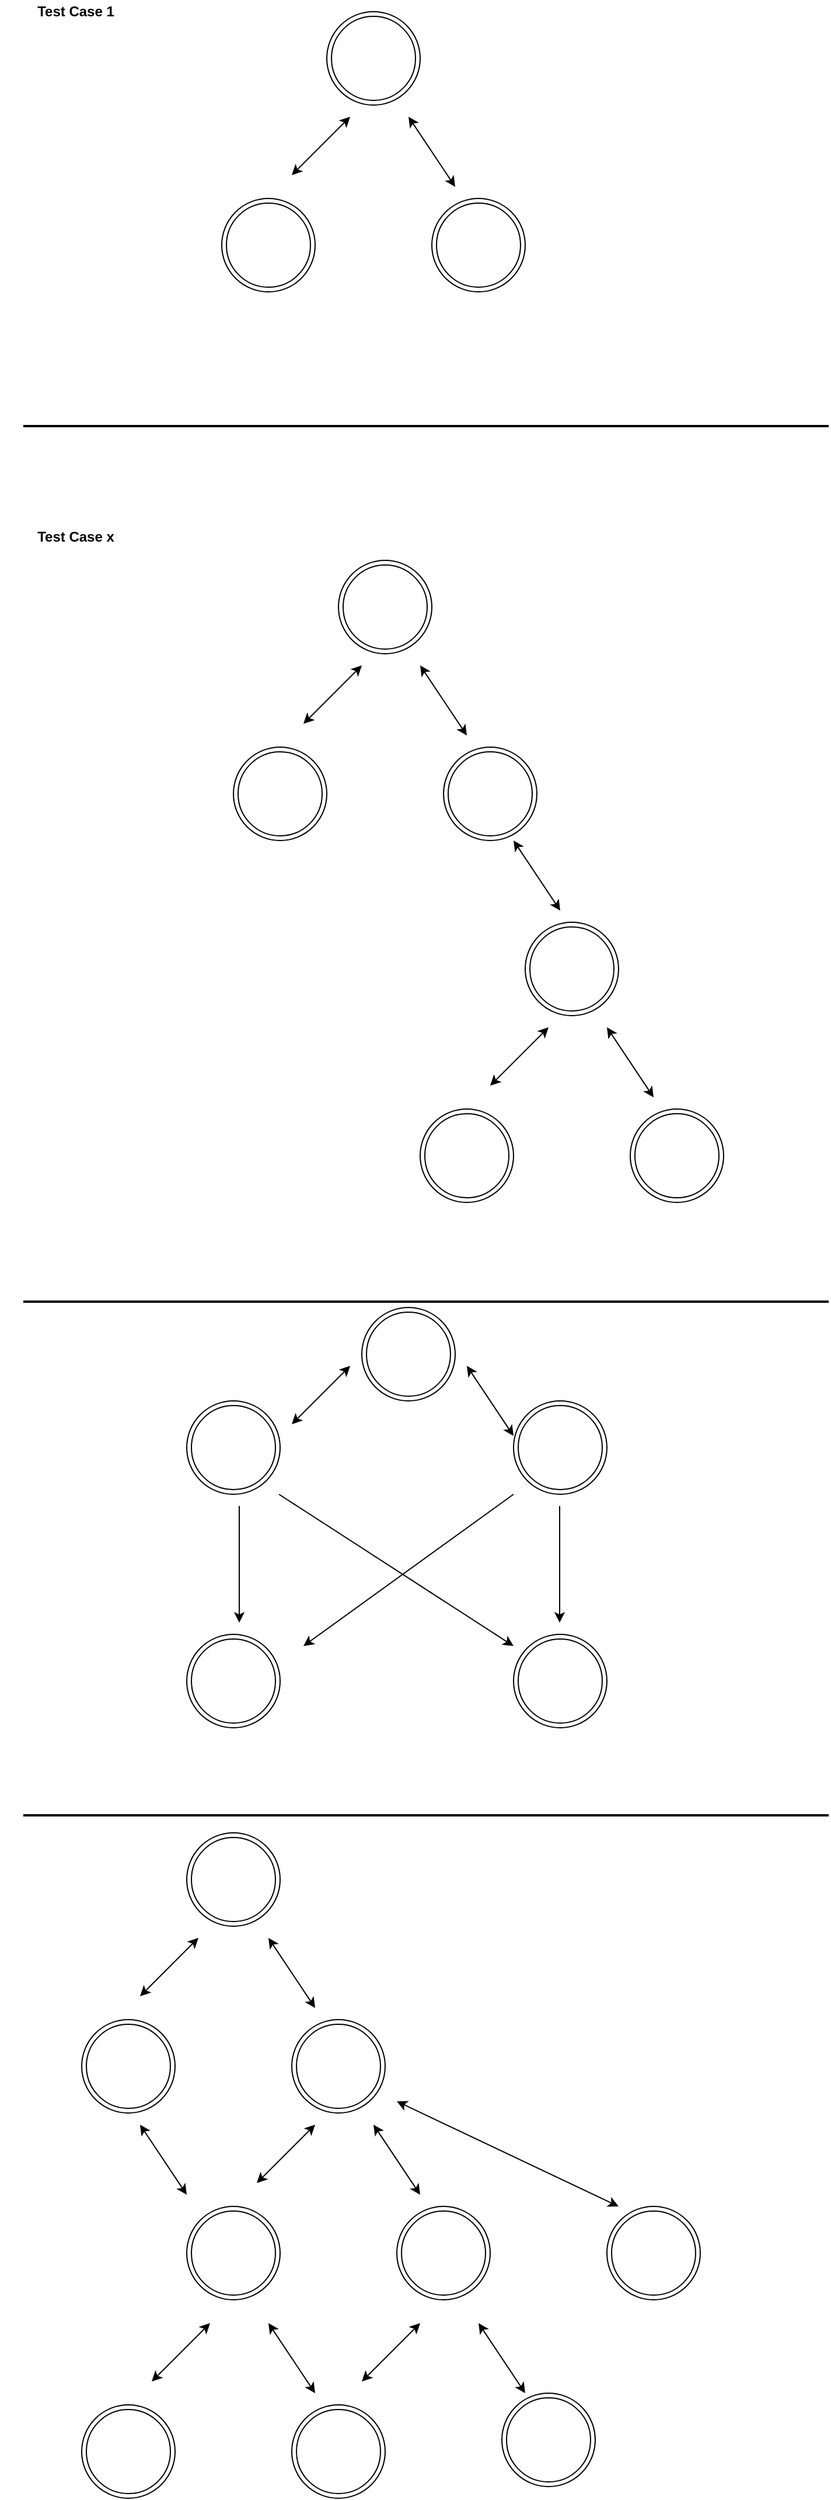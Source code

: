 <mxfile version="13.8.0" type="github">
  <diagram id="w1ny_MxWfaMJ6_-nbaYE" name="Page-1">
    <mxGraphModel dx="1185" dy="727" grid="1" gridSize="10" guides="1" tooltips="1" connect="1" arrows="1" fold="1" page="1" pageScale="1" pageWidth="850" pageHeight="1100" math="0" shadow="0">
      <root>
        <mxCell id="0" />
        <mxCell id="1" parent="0" />
        <mxCell id="W796ZTXqH1rDsX-mog_A-2" value="" style="ellipse;shape=doubleEllipse;whiteSpace=wrap;html=1;aspect=fixed;" parent="1" vertex="1">
          <mxGeometry x="360" y="50" width="80" height="80" as="geometry" />
        </mxCell>
        <mxCell id="W796ZTXqH1rDsX-mog_A-3" value="" style="ellipse;shape=doubleEllipse;whiteSpace=wrap;html=1;aspect=fixed;" parent="1" vertex="1">
          <mxGeometry x="270" y="210" width="80" height="80" as="geometry" />
        </mxCell>
        <mxCell id="W796ZTXqH1rDsX-mog_A-4" value="" style="ellipse;shape=doubleEllipse;whiteSpace=wrap;html=1;aspect=fixed;" parent="1" vertex="1">
          <mxGeometry x="450" y="210" width="80" height="80" as="geometry" />
        </mxCell>
        <mxCell id="W796ZTXqH1rDsX-mog_A-5" value="" style="endArrow=classic;startArrow=classic;html=1;" parent="1" edge="1">
          <mxGeometry width="50" height="50" relative="1" as="geometry">
            <mxPoint x="330" y="190" as="sourcePoint" />
            <mxPoint x="380" y="140" as="targetPoint" />
          </mxGeometry>
        </mxCell>
        <mxCell id="W796ZTXqH1rDsX-mog_A-7" value="" style="endArrow=classic;startArrow=classic;html=1;" parent="1" edge="1">
          <mxGeometry width="50" height="50" relative="1" as="geometry">
            <mxPoint x="470" y="200" as="sourcePoint" />
            <mxPoint x="430" y="140" as="targetPoint" />
          </mxGeometry>
        </mxCell>
        <mxCell id="W796ZTXqH1rDsX-mog_A-8" value="" style="ellipse;shape=doubleEllipse;whiteSpace=wrap;html=1;aspect=fixed;" parent="1" vertex="1">
          <mxGeometry x="370" y="520" width="80" height="80" as="geometry" />
        </mxCell>
        <mxCell id="W796ZTXqH1rDsX-mog_A-9" value="" style="ellipse;shape=doubleEllipse;whiteSpace=wrap;html=1;aspect=fixed;" parent="1" vertex="1">
          <mxGeometry x="280" y="680" width="80" height="80" as="geometry" />
        </mxCell>
        <mxCell id="W796ZTXqH1rDsX-mog_A-10" value="" style="ellipse;shape=doubleEllipse;whiteSpace=wrap;html=1;aspect=fixed;" parent="1" vertex="1">
          <mxGeometry x="460" y="680" width="80" height="80" as="geometry" />
        </mxCell>
        <mxCell id="W796ZTXqH1rDsX-mog_A-11" value="" style="endArrow=classic;startArrow=classic;html=1;" parent="1" edge="1">
          <mxGeometry width="50" height="50" relative="1" as="geometry">
            <mxPoint x="340" y="660" as="sourcePoint" />
            <mxPoint x="390" y="610" as="targetPoint" />
          </mxGeometry>
        </mxCell>
        <mxCell id="W796ZTXqH1rDsX-mog_A-12" value="" style="endArrow=classic;startArrow=classic;html=1;" parent="1" edge="1">
          <mxGeometry width="50" height="50" relative="1" as="geometry">
            <mxPoint x="480" y="670" as="sourcePoint" />
            <mxPoint x="440" y="610" as="targetPoint" />
          </mxGeometry>
        </mxCell>
        <mxCell id="W796ZTXqH1rDsX-mog_A-13" value="" style="ellipse;shape=doubleEllipse;whiteSpace=wrap;html=1;aspect=fixed;" parent="1" vertex="1">
          <mxGeometry x="530" y="830" width="80" height="80" as="geometry" />
        </mxCell>
        <mxCell id="W796ZTXqH1rDsX-mog_A-14" value="" style="ellipse;shape=doubleEllipse;whiteSpace=wrap;html=1;aspect=fixed;" parent="1" vertex="1">
          <mxGeometry x="440" y="990" width="80" height="80" as="geometry" />
        </mxCell>
        <mxCell id="W796ZTXqH1rDsX-mog_A-15" value="" style="ellipse;shape=doubleEllipse;whiteSpace=wrap;html=1;aspect=fixed;" parent="1" vertex="1">
          <mxGeometry x="620" y="990" width="80" height="80" as="geometry" />
        </mxCell>
        <mxCell id="W796ZTXqH1rDsX-mog_A-16" value="" style="endArrow=classic;startArrow=classic;html=1;" parent="1" edge="1">
          <mxGeometry width="50" height="50" relative="1" as="geometry">
            <mxPoint x="500" y="970" as="sourcePoint" />
            <mxPoint x="550" y="920" as="targetPoint" />
          </mxGeometry>
        </mxCell>
        <mxCell id="W796ZTXqH1rDsX-mog_A-17" value="" style="endArrow=classic;startArrow=classic;html=1;" parent="1" edge="1">
          <mxGeometry width="50" height="50" relative="1" as="geometry">
            <mxPoint x="640" y="980" as="sourcePoint" />
            <mxPoint x="600" y="920" as="targetPoint" />
          </mxGeometry>
        </mxCell>
        <mxCell id="W796ZTXqH1rDsX-mog_A-30" value="" style="endArrow=classic;startArrow=classic;html=1;" parent="1" edge="1">
          <mxGeometry width="50" height="50" relative="1" as="geometry">
            <mxPoint x="560" y="820" as="sourcePoint" />
            <mxPoint x="520" y="760" as="targetPoint" />
          </mxGeometry>
        </mxCell>
        <mxCell id="ae2Zw4WDexVPtWZfdsvK-1" value="" style="line;strokeWidth=2;html=1;" parent="1" vertex="1">
          <mxGeometry x="100" y="400" width="690" height="10" as="geometry" />
        </mxCell>
        <mxCell id="ae2Zw4WDexVPtWZfdsvK-2" value="" style="ellipse;shape=doubleEllipse;whiteSpace=wrap;html=1;aspect=fixed;" parent="1" vertex="1">
          <mxGeometry x="330" y="1770" width="80" height="80" as="geometry" />
        </mxCell>
        <mxCell id="ae2Zw4WDexVPtWZfdsvK-3" value="" style="ellipse;shape=doubleEllipse;whiteSpace=wrap;html=1;aspect=fixed;" parent="1" vertex="1">
          <mxGeometry x="240" y="1930" width="80" height="80" as="geometry" />
        </mxCell>
        <mxCell id="ae2Zw4WDexVPtWZfdsvK-4" value="" style="ellipse;shape=doubleEllipse;whiteSpace=wrap;html=1;aspect=fixed;" parent="1" vertex="1">
          <mxGeometry x="420" y="1930" width="80" height="80" as="geometry" />
        </mxCell>
        <mxCell id="ae2Zw4WDexVPtWZfdsvK-5" value="" style="endArrow=classic;startArrow=classic;html=1;" parent="1" edge="1">
          <mxGeometry width="50" height="50" relative="1" as="geometry">
            <mxPoint x="300" y="1910" as="sourcePoint" />
            <mxPoint x="350" y="1860" as="targetPoint" />
          </mxGeometry>
        </mxCell>
        <mxCell id="ae2Zw4WDexVPtWZfdsvK-6" value="" style="endArrow=classic;startArrow=classic;html=1;" parent="1" edge="1">
          <mxGeometry width="50" height="50" relative="1" as="geometry">
            <mxPoint x="440" y="1920" as="sourcePoint" />
            <mxPoint x="400" y="1860" as="targetPoint" />
          </mxGeometry>
        </mxCell>
        <mxCell id="ae2Zw4WDexVPtWZfdsvK-13" value="" style="line;strokeWidth=2;html=1;" parent="1" vertex="1">
          <mxGeometry x="100" y="1150" width="690" height="10" as="geometry" />
        </mxCell>
        <mxCell id="ae2Zw4WDexVPtWZfdsvK-15" value="" style="ellipse;shape=doubleEllipse;whiteSpace=wrap;html=1;aspect=fixed;" parent="1" vertex="1">
          <mxGeometry x="600" y="1930" width="80" height="80" as="geometry" />
        </mxCell>
        <mxCell id="ae2Zw4WDexVPtWZfdsvK-16" value="" style="endArrow=classic;startArrow=classic;html=1;" parent="1" edge="1">
          <mxGeometry width="50" height="50" relative="1" as="geometry">
            <mxPoint x="610" y="1930" as="sourcePoint" />
            <mxPoint x="420" y="1840" as="targetPoint" />
          </mxGeometry>
        </mxCell>
        <mxCell id="ae2Zw4WDexVPtWZfdsvK-18" value="" style="ellipse;shape=doubleEllipse;whiteSpace=wrap;html=1;aspect=fixed;" parent="1" vertex="1">
          <mxGeometry x="150" y="2100" width="80" height="80" as="geometry" />
        </mxCell>
        <mxCell id="ae2Zw4WDexVPtWZfdsvK-19" value="" style="ellipse;shape=doubleEllipse;whiteSpace=wrap;html=1;aspect=fixed;" parent="1" vertex="1">
          <mxGeometry x="330" y="2100" width="80" height="80" as="geometry" />
        </mxCell>
        <mxCell id="ae2Zw4WDexVPtWZfdsvK-20" value="" style="endArrow=classic;startArrow=classic;html=1;" parent="1" edge="1">
          <mxGeometry width="50" height="50" relative="1" as="geometry">
            <mxPoint x="210" y="2080" as="sourcePoint" />
            <mxPoint x="260" y="2030" as="targetPoint" />
          </mxGeometry>
        </mxCell>
        <mxCell id="ae2Zw4WDexVPtWZfdsvK-21" value="" style="endArrow=classic;startArrow=classic;html=1;" parent="1" edge="1">
          <mxGeometry width="50" height="50" relative="1" as="geometry">
            <mxPoint x="350" y="2090" as="sourcePoint" />
            <mxPoint x="310" y="2030" as="targetPoint" />
          </mxGeometry>
        </mxCell>
        <mxCell id="ae2Zw4WDexVPtWZfdsvK-22" value="" style="ellipse;shape=doubleEllipse;whiteSpace=wrap;html=1;aspect=fixed;" parent="1" vertex="1">
          <mxGeometry x="150" y="1770" width="80" height="80" as="geometry" />
        </mxCell>
        <mxCell id="ae2Zw4WDexVPtWZfdsvK-23" value="" style="endArrow=classic;startArrow=classic;html=1;" parent="1" edge="1">
          <mxGeometry width="50" height="50" relative="1" as="geometry">
            <mxPoint x="240" y="1920" as="sourcePoint" />
            <mxPoint x="200" y="1860" as="targetPoint" />
          </mxGeometry>
        </mxCell>
        <mxCell id="ae2Zw4WDexVPtWZfdsvK-24" value="" style="endArrow=classic;startArrow=classic;html=1;" parent="1" edge="1">
          <mxGeometry width="50" height="50" relative="1" as="geometry">
            <mxPoint x="390" y="2080" as="sourcePoint" />
            <mxPoint x="440" y="2030" as="targetPoint" />
          </mxGeometry>
        </mxCell>
        <mxCell id="ae2Zw4WDexVPtWZfdsvK-25" value="" style="ellipse;shape=doubleEllipse;whiteSpace=wrap;html=1;aspect=fixed;" parent="1" vertex="1">
          <mxGeometry x="510" y="2090" width="80" height="80" as="geometry" />
        </mxCell>
        <mxCell id="ae2Zw4WDexVPtWZfdsvK-26" value="" style="endArrow=classic;startArrow=classic;html=1;" parent="1" edge="1">
          <mxGeometry width="50" height="50" relative="1" as="geometry">
            <mxPoint x="530" y="2090" as="sourcePoint" />
            <mxPoint x="490" y="2030" as="targetPoint" />
          </mxGeometry>
        </mxCell>
        <mxCell id="ae2Zw4WDexVPtWZfdsvK-27" value="" style="ellipse;shape=doubleEllipse;whiteSpace=wrap;html=1;aspect=fixed;" parent="1" vertex="1">
          <mxGeometry x="240" y="1610" width="80" height="80" as="geometry" />
        </mxCell>
        <mxCell id="ae2Zw4WDexVPtWZfdsvK-28" value="" style="endArrow=classic;startArrow=classic;html=1;" parent="1" edge="1">
          <mxGeometry width="50" height="50" relative="1" as="geometry">
            <mxPoint x="350" y="1760" as="sourcePoint" />
            <mxPoint x="310" y="1700" as="targetPoint" />
          </mxGeometry>
        </mxCell>
        <mxCell id="ae2Zw4WDexVPtWZfdsvK-29" value="" style="endArrow=classic;startArrow=classic;html=1;" parent="1" edge="1">
          <mxGeometry width="50" height="50" relative="1" as="geometry">
            <mxPoint x="200" y="1750" as="sourcePoint" />
            <mxPoint x="250" y="1700" as="targetPoint" />
          </mxGeometry>
        </mxCell>
        <mxCell id="VIkWqTV3cELKUxBFwsuI-2" value="" style="ellipse;shape=doubleEllipse;whiteSpace=wrap;html=1;aspect=fixed;" parent="1" vertex="1">
          <mxGeometry x="240" y="1440" width="80" height="80" as="geometry" />
        </mxCell>
        <mxCell id="VIkWqTV3cELKUxBFwsuI-3" value="" style="ellipse;shape=doubleEllipse;whiteSpace=wrap;html=1;aspect=fixed;" parent="1" vertex="1">
          <mxGeometry x="240" y="1240" width="80" height="80" as="geometry" />
        </mxCell>
        <mxCell id="VIkWqTV3cELKUxBFwsuI-5" value="" style="ellipse;shape=doubleEllipse;whiteSpace=wrap;html=1;aspect=fixed;" parent="1" vertex="1">
          <mxGeometry x="520" y="1440" width="80" height="80" as="geometry" />
        </mxCell>
        <mxCell id="VIkWqTV3cELKUxBFwsuI-6" value="" style="ellipse;shape=doubleEllipse;whiteSpace=wrap;html=1;aspect=fixed;" parent="1" vertex="1">
          <mxGeometry x="520" y="1240" width="80" height="80" as="geometry" />
        </mxCell>
        <mxCell id="VIkWqTV3cELKUxBFwsuI-10" value="" style="endArrow=classic;html=1;" parent="1" edge="1">
          <mxGeometry width="50" height="50" relative="1" as="geometry">
            <mxPoint x="285" y="1330" as="sourcePoint" />
            <mxPoint x="285" y="1430" as="targetPoint" />
          </mxGeometry>
        </mxCell>
        <mxCell id="VIkWqTV3cELKUxBFwsuI-11" value="" style="endArrow=classic;html=1;" parent="1" edge="1">
          <mxGeometry width="50" height="50" relative="1" as="geometry">
            <mxPoint x="319" y="1320" as="sourcePoint" />
            <mxPoint x="520" y="1450" as="targetPoint" />
          </mxGeometry>
        </mxCell>
        <mxCell id="VIkWqTV3cELKUxBFwsuI-12" value="" style="endArrow=classic;html=1;" parent="1" edge="1">
          <mxGeometry width="50" height="50" relative="1" as="geometry">
            <mxPoint x="520" y="1320" as="sourcePoint" />
            <mxPoint x="340" y="1450" as="targetPoint" />
          </mxGeometry>
        </mxCell>
        <mxCell id="VIkWqTV3cELKUxBFwsuI-13" value="" style="endArrow=classic;html=1;" parent="1" edge="1">
          <mxGeometry width="50" height="50" relative="1" as="geometry">
            <mxPoint x="559.5" y="1330" as="sourcePoint" />
            <mxPoint x="559.5" y="1430" as="targetPoint" />
          </mxGeometry>
        </mxCell>
        <mxCell id="VIkWqTV3cELKUxBFwsuI-14" value="" style="line;strokeWidth=2;html=1;" parent="1" vertex="1">
          <mxGeometry x="100" y="1590" width="690" height="10" as="geometry" />
        </mxCell>
        <mxCell id="TsMirJgqwP6mqNRy0Kv4-1" value="" style="ellipse;shape=doubleEllipse;whiteSpace=wrap;html=1;aspect=fixed;" vertex="1" parent="1">
          <mxGeometry x="390" y="1160" width="80" height="80" as="geometry" />
        </mxCell>
        <mxCell id="TsMirJgqwP6mqNRy0Kv4-2" value="" style="endArrow=classic;startArrow=classic;html=1;" edge="1" parent="1">
          <mxGeometry width="50" height="50" relative="1" as="geometry">
            <mxPoint x="330" y="1260" as="sourcePoint" />
            <mxPoint x="380" y="1210" as="targetPoint" />
          </mxGeometry>
        </mxCell>
        <mxCell id="TsMirJgqwP6mqNRy0Kv4-3" value="" style="endArrow=classic;startArrow=classic;html=1;" edge="1" parent="1">
          <mxGeometry width="50" height="50" relative="1" as="geometry">
            <mxPoint x="520" y="1270.0" as="sourcePoint" />
            <mxPoint x="480" y="1210" as="targetPoint" />
          </mxGeometry>
        </mxCell>
        <mxCell id="TsMirJgqwP6mqNRy0Kv4-5" value="Test Case 1" style="text;html=1;strokeColor=none;fillColor=none;align=center;verticalAlign=middle;whiteSpace=wrap;rounded=0;fontStyle=1" vertex="1" parent="1">
          <mxGeometry x="80" y="40" width="130" height="20" as="geometry" />
        </mxCell>
        <mxCell id="TsMirJgqwP6mqNRy0Kv4-6" value="Test Case x" style="text;html=1;strokeColor=none;fillColor=none;align=center;verticalAlign=middle;whiteSpace=wrap;rounded=0;fontStyle=1" vertex="1" parent="1">
          <mxGeometry x="80" y="490" width="130" height="20" as="geometry" />
        </mxCell>
      </root>
    </mxGraphModel>
  </diagram>
</mxfile>
